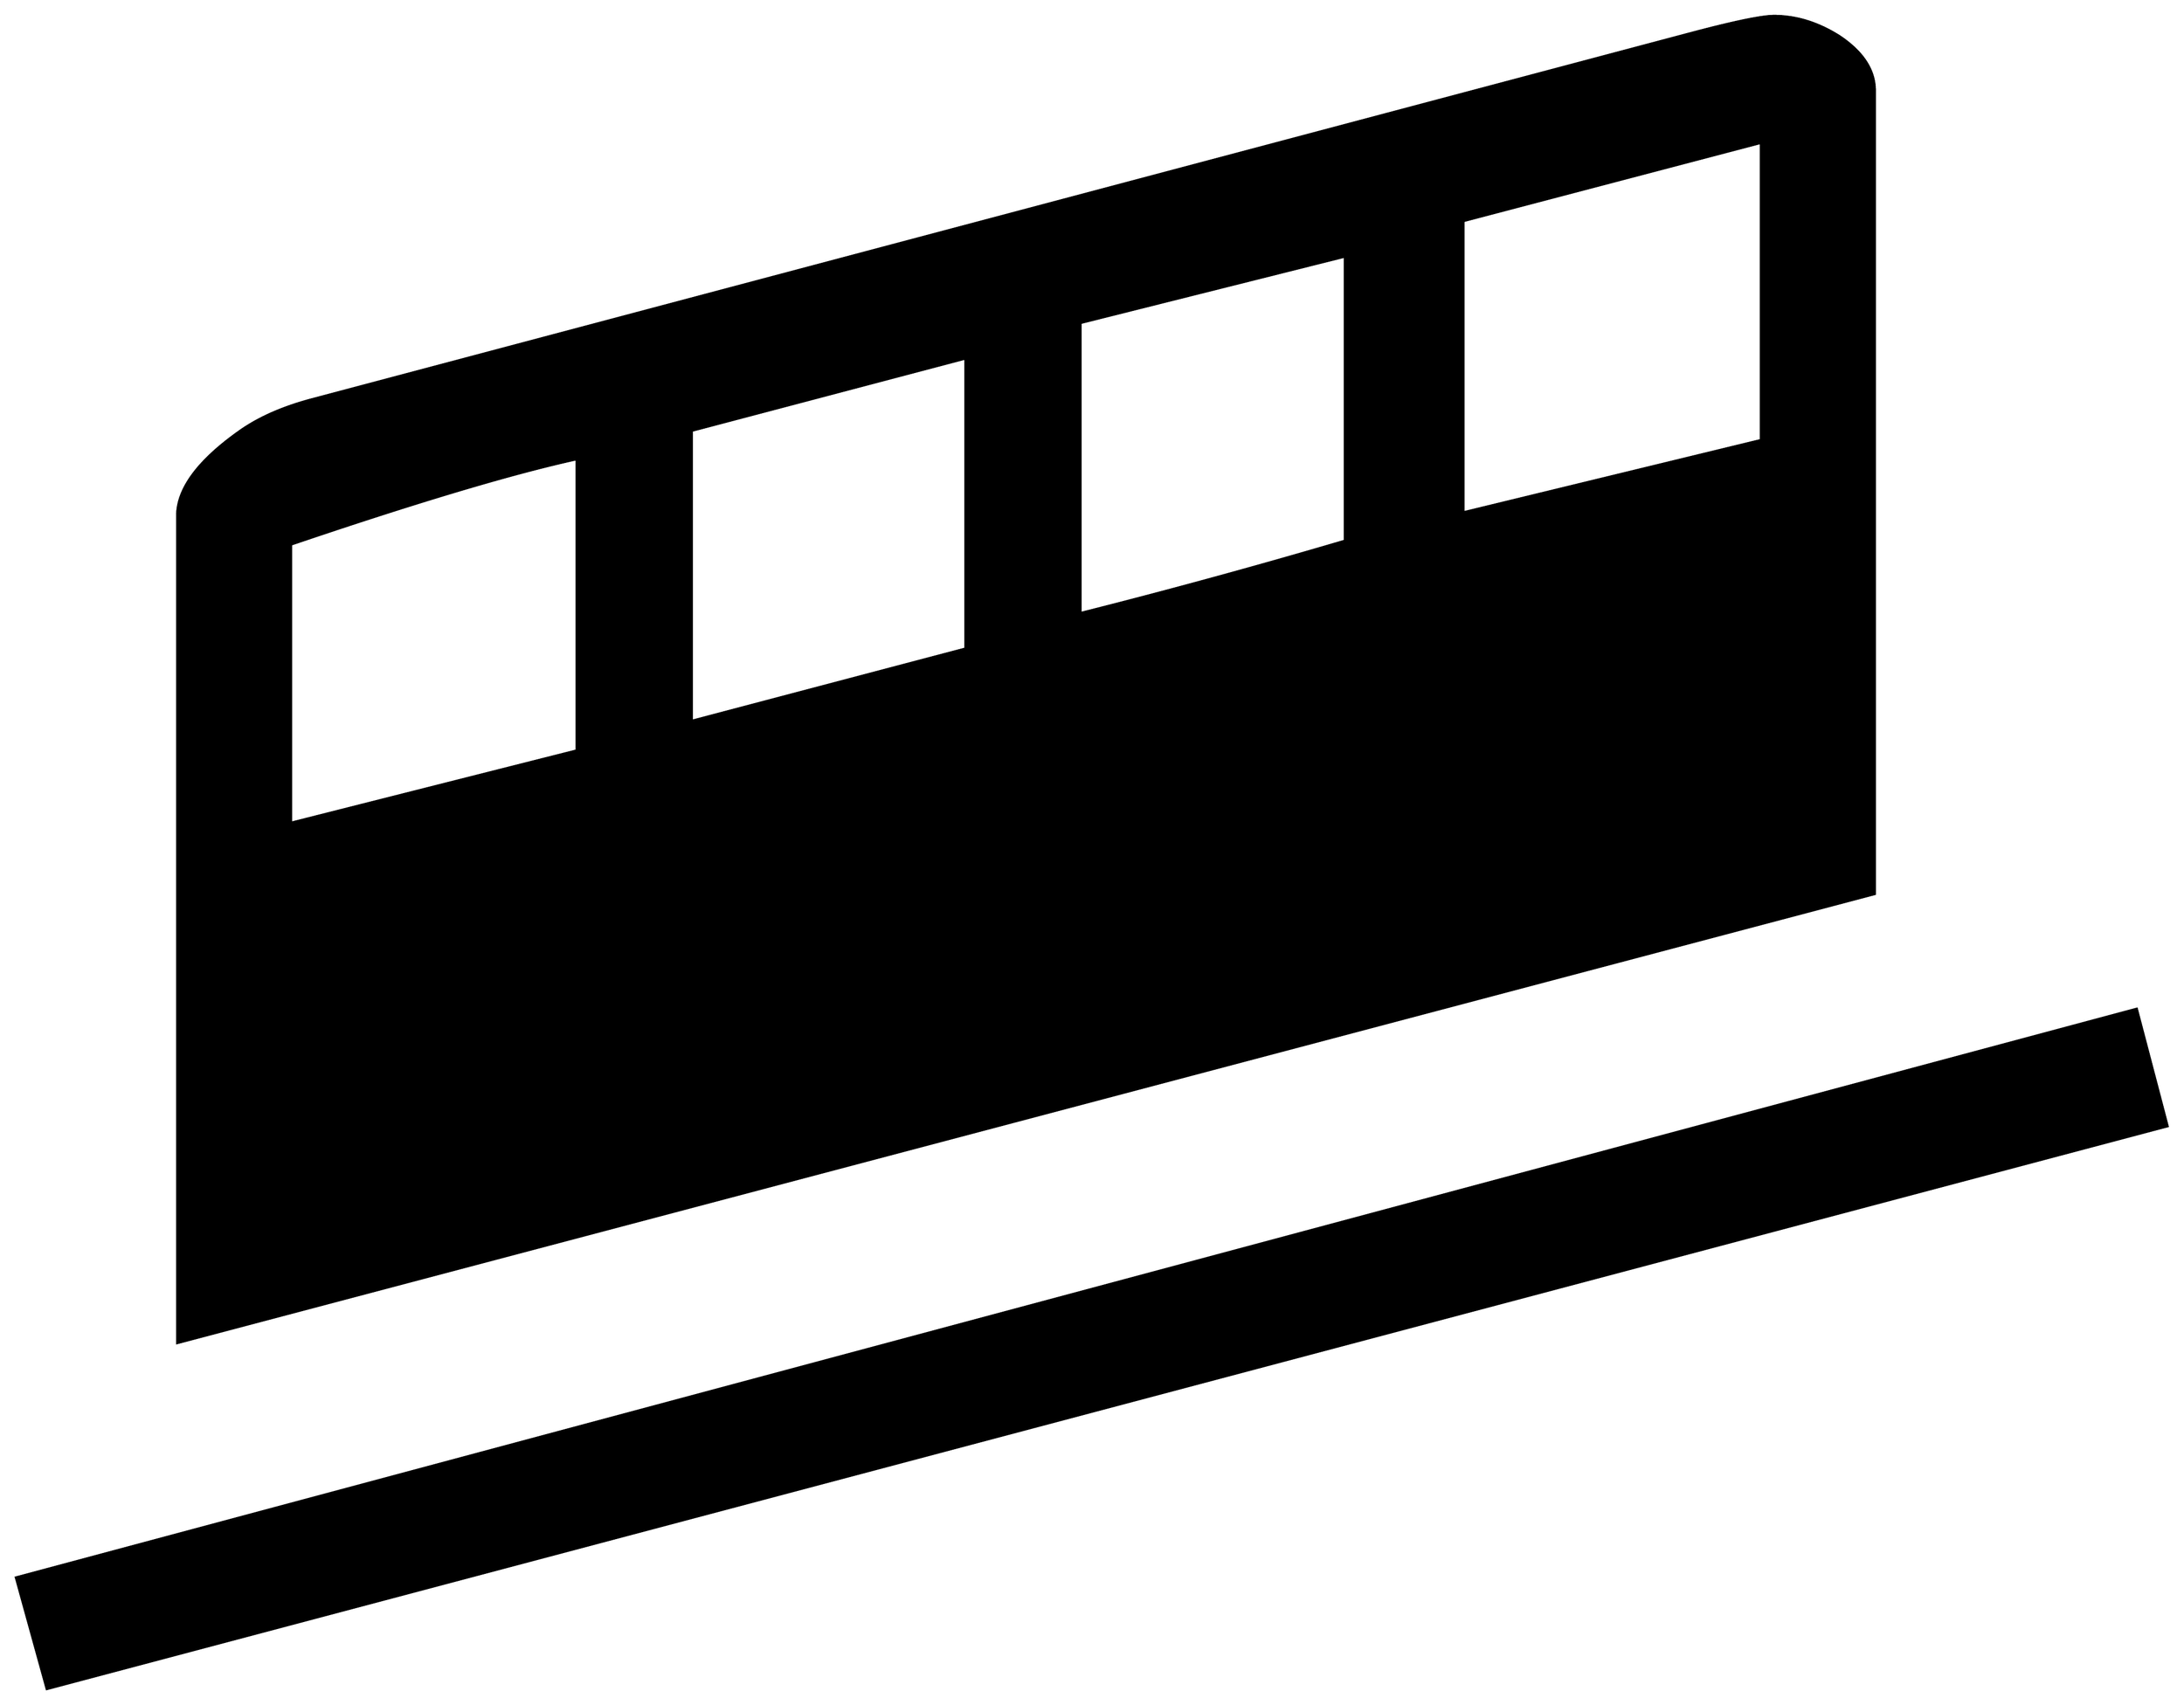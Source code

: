 


\begin{tikzpicture}[y=0.80pt, x=0.80pt, yscale=-1.0, xscale=1.0, inner sep=0pt, outer sep=0pt]
\begin{scope}[shift={(100.0,1641.0)},nonzero rule]
  \path[draw=.,fill=.,line width=1.600pt] (1650.0,-482.0) --
    (218.0,-103.0) -- (218.0,-801.0) .. controls (218.0,-823.667)
    and (235.333,-847.333) .. (270.0,-872.0) .. controls
    (286.667,-884.0) and (308.0,-893.333) .. (334.0,-900.0) --
    (1497.0,-1209.0) .. controls (1532.333,-1218.333) and
    (1555.0,-1223.0) .. (1565.0,-1223.0) .. controls
    (1583.667,-1223.0) and (1602.0,-1217.333) .. (1620.0,-1206.0) ..
    controls (1640.0,-1192.667) and (1650.0,-1177.333) ..
    (1650.0,-1160.0) -- (1650.0,-482.0) -- cycle(1897.0,-286.0)
    -- (108.0,189.0) -- (82.0,95.0) -- (1871.0,-385.0) --
    (1897.0,-286.0) -- cycle(1554.0,-865.0) -- (1554.0,-1116.0)
    -- (1303.0,-1050.0) -- (1303.0,-804.0) -- (1554.0,-865.0) --
    cycle(1203.0,-780.0) -- (1203.0,-1020.0) -- (980.0,-964.0)
    -- (980.0,-719.0) .. controls (1054.0,-737.667) and
    (1128.333,-758.0) .. (1203.0,-780.0) -- cycle(883.0,-689.0) --
    (883.0,-934.0) -- (652.0,-873.0) -- (652.0,-628.0) --
    (883.0,-689.0) -- cycle(555.0,-603.0) -- (555.0,-849.0) ..
    controls (500.333,-837.0) and (420.0,-813.0) .. (314.0,-777.0)
    -- (314.0,-542.0) -- (555.0,-603.0) -- cycle;
\end{scope}

\end{tikzpicture}

